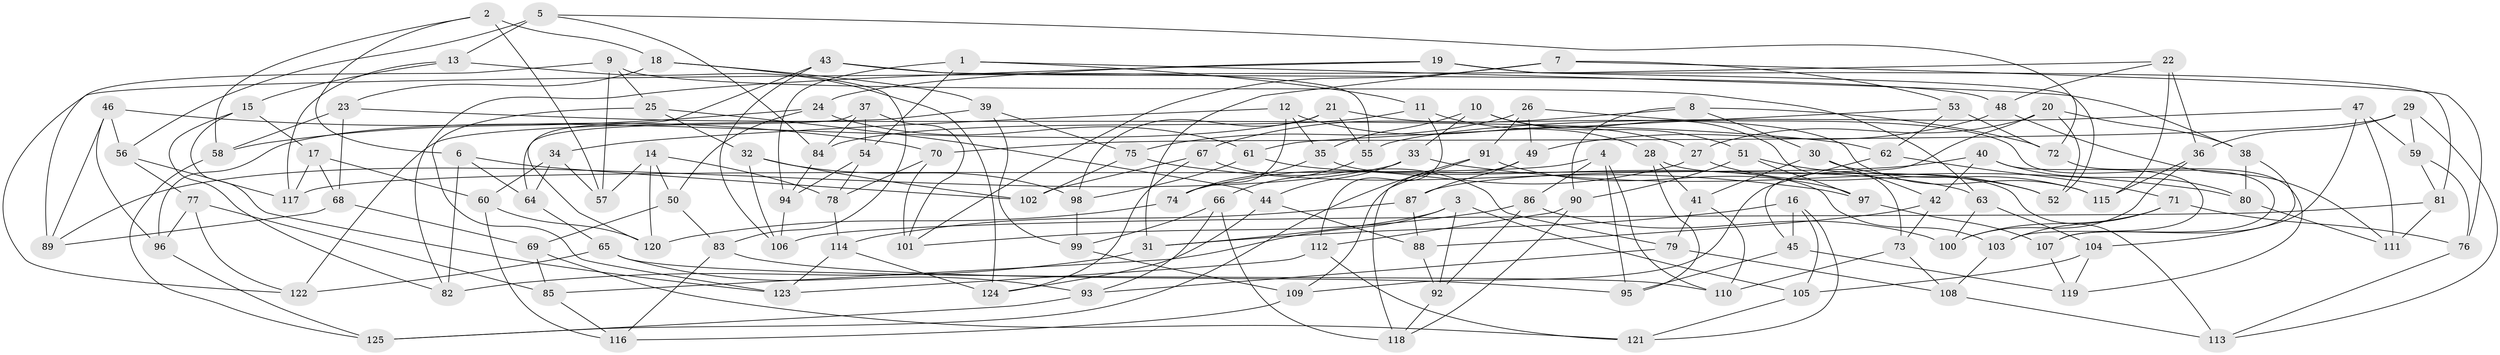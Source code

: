 // Generated by graph-tools (version 1.1) at 2025/38/03/09/25 02:38:08]
// undirected, 125 vertices, 250 edges
graph export_dot {
graph [start="1"]
  node [color=gray90,style=filled];
  1;
  2;
  3;
  4;
  5;
  6;
  7;
  8;
  9;
  10;
  11;
  12;
  13;
  14;
  15;
  16;
  17;
  18;
  19;
  20;
  21;
  22;
  23;
  24;
  25;
  26;
  27;
  28;
  29;
  30;
  31;
  32;
  33;
  34;
  35;
  36;
  37;
  38;
  39;
  40;
  41;
  42;
  43;
  44;
  45;
  46;
  47;
  48;
  49;
  50;
  51;
  52;
  53;
  54;
  55;
  56;
  57;
  58;
  59;
  60;
  61;
  62;
  63;
  64;
  65;
  66;
  67;
  68;
  69;
  70;
  71;
  72;
  73;
  74;
  75;
  76;
  77;
  78;
  79;
  80;
  81;
  82;
  83;
  84;
  85;
  86;
  87;
  88;
  89;
  90;
  91;
  92;
  93;
  94;
  95;
  96;
  97;
  98;
  99;
  100;
  101;
  102;
  103;
  104;
  105;
  106;
  107;
  108;
  109;
  110;
  111;
  112;
  113;
  114;
  115;
  116;
  117;
  118;
  119;
  120;
  121;
  122;
  123;
  124;
  125;
  1 -- 54;
  1 -- 11;
  1 -- 38;
  1 -- 94;
  2 -- 18;
  2 -- 6;
  2 -- 58;
  2 -- 57;
  3 -- 105;
  3 -- 92;
  3 -- 85;
  3 -- 31;
  4 -- 117;
  4 -- 86;
  4 -- 110;
  4 -- 95;
  5 -- 84;
  5 -- 56;
  5 -- 13;
  5 -- 72;
  6 -- 82;
  6 -- 102;
  6 -- 64;
  7 -- 101;
  7 -- 53;
  7 -- 31;
  7 -- 76;
  8 -- 72;
  8 -- 90;
  8 -- 67;
  8 -- 30;
  9 -- 63;
  9 -- 57;
  9 -- 25;
  9 -- 89;
  10 -- 33;
  10 -- 73;
  10 -- 35;
  10 -- 51;
  11 -- 28;
  11 -- 84;
  11 -- 112;
  12 -- 35;
  12 -- 74;
  12 -- 34;
  12 -- 27;
  13 -- 15;
  13 -- 124;
  13 -- 117;
  14 -- 57;
  14 -- 120;
  14 -- 50;
  14 -- 78;
  15 -- 82;
  15 -- 17;
  15 -- 123;
  16 -- 105;
  16 -- 31;
  16 -- 45;
  16 -- 121;
  17 -- 117;
  17 -- 68;
  17 -- 60;
  18 -- 39;
  18 -- 83;
  18 -- 23;
  19 -- 52;
  19 -- 81;
  19 -- 24;
  19 -- 82;
  20 -- 27;
  20 -- 45;
  20 -- 52;
  20 -- 38;
  21 -- 98;
  21 -- 96;
  21 -- 115;
  21 -- 55;
  22 -- 115;
  22 -- 48;
  22 -- 122;
  22 -- 36;
  23 -- 68;
  23 -- 62;
  23 -- 58;
  24 -- 50;
  24 -- 61;
  24 -- 58;
  25 -- 44;
  25 -- 32;
  25 -- 123;
  26 -- 91;
  26 -- 75;
  26 -- 107;
  26 -- 49;
  27 -- 74;
  27 -- 52;
  28 -- 41;
  28 -- 95;
  28 -- 113;
  29 -- 36;
  29 -- 70;
  29 -- 59;
  29 -- 113;
  30 -- 115;
  30 -- 42;
  30 -- 41;
  31 -- 82;
  32 -- 106;
  32 -- 98;
  32 -- 102;
  33 -- 89;
  33 -- 80;
  33 -- 44;
  34 -- 60;
  34 -- 57;
  34 -- 64;
  35 -- 74;
  35 -- 103;
  36 -- 100;
  36 -- 115;
  37 -- 84;
  37 -- 54;
  37 -- 64;
  37 -- 101;
  38 -- 107;
  38 -- 80;
  39 -- 99;
  39 -- 75;
  39 -- 122;
  40 -- 87;
  40 -- 80;
  40 -- 103;
  40 -- 42;
  41 -- 79;
  41 -- 110;
  42 -- 88;
  42 -- 73;
  43 -- 48;
  43 -- 106;
  43 -- 55;
  43 -- 120;
  44 -- 88;
  44 -- 124;
  45 -- 119;
  45 -- 95;
  46 -- 96;
  46 -- 56;
  46 -- 70;
  46 -- 89;
  47 -- 55;
  47 -- 59;
  47 -- 111;
  47 -- 104;
  48 -- 49;
  48 -- 111;
  49 -- 109;
  49 -- 87;
  50 -- 83;
  50 -- 69;
  51 -- 52;
  51 -- 97;
  51 -- 90;
  53 -- 72;
  53 -- 61;
  53 -- 62;
  54 -- 78;
  54 -- 94;
  55 -- 66;
  56 -- 117;
  56 -- 77;
  58 -- 125;
  59 -- 81;
  59 -- 76;
  60 -- 120;
  60 -- 116;
  61 -- 98;
  61 -- 63;
  62 -- 109;
  62 -- 71;
  63 -- 104;
  63 -- 100;
  64 -- 65;
  65 -- 122;
  65 -- 93;
  65 -- 110;
  66 -- 118;
  66 -- 99;
  66 -- 93;
  67 -- 79;
  67 -- 124;
  67 -- 102;
  68 -- 69;
  68 -- 89;
  69 -- 121;
  69 -- 85;
  70 -- 101;
  70 -- 78;
  71 -- 76;
  71 -- 100;
  71 -- 103;
  72 -- 119;
  73 -- 110;
  73 -- 108;
  74 -- 120;
  75 -- 102;
  75 -- 97;
  76 -- 113;
  77 -- 122;
  77 -- 96;
  77 -- 85;
  78 -- 114;
  79 -- 108;
  79 -- 93;
  80 -- 111;
  81 -- 111;
  81 -- 106;
  83 -- 116;
  83 -- 95;
  84 -- 94;
  85 -- 116;
  86 -- 92;
  86 -- 100;
  86 -- 101;
  87 -- 114;
  87 -- 88;
  88 -- 92;
  90 -- 112;
  90 -- 118;
  91 -- 125;
  91 -- 97;
  91 -- 118;
  92 -- 118;
  93 -- 125;
  94 -- 106;
  96 -- 125;
  97 -- 107;
  98 -- 99;
  99 -- 109;
  103 -- 108;
  104 -- 105;
  104 -- 119;
  105 -- 121;
  107 -- 119;
  108 -- 113;
  109 -- 116;
  112 -- 121;
  112 -- 123;
  114 -- 124;
  114 -- 123;
}
